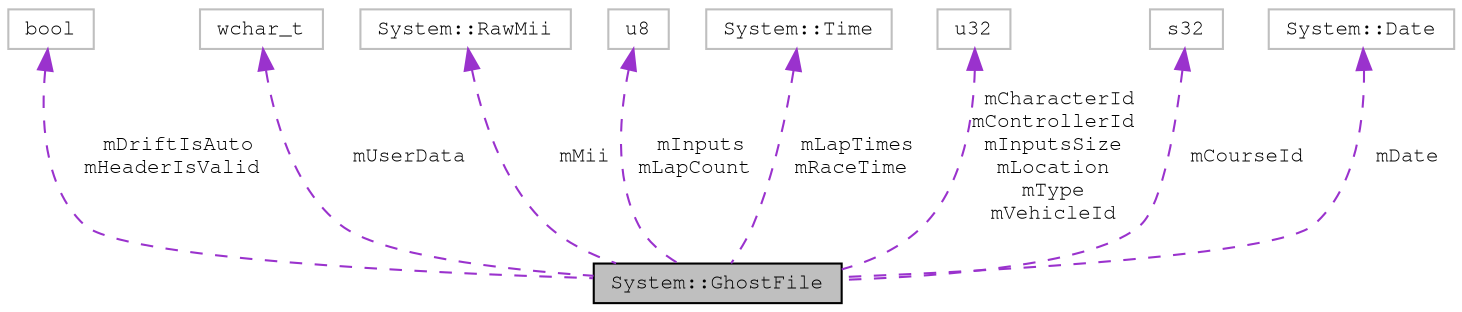 digraph "System::GhostFile"
{
 // LATEX_PDF_SIZE
  edge [fontname="FreeMono",fontsize="10",labelfontname="FreeMono",labelfontsize="10"];
  node [fontname="FreeMono",fontsize="10",shape=record];
  Node1 [label="System::GhostFile",height=0.2,width=0.4,color="black", fillcolor="grey75", style="filled", fontcolor="black",tooltip=" "];
  Node2 -> Node1 [dir="back",color="darkorchid3",fontsize="10",style="dashed",label=" mDriftIsAuto\nmHeaderIsValid" ,fontname="FreeMono"];
  Node2 [label="bool",height=0.2,width=0.4,color="grey75", fillcolor="white", style="filled",tooltip=" "];
  Node3 -> Node1 [dir="back",color="darkorchid3",fontsize="10",style="dashed",label=" mUserData" ,fontname="FreeMono"];
  Node3 [label="wchar_t",height=0.2,width=0.4,color="grey75", fillcolor="white", style="filled",tooltip=" "];
  Node4 -> Node1 [dir="back",color="darkorchid3",fontsize="10",style="dashed",label=" mMii" ,fontname="FreeMono"];
  Node4 [label="System::RawMii",height=0.2,width=0.4,color="grey75", fillcolor="white", style="filled",URL="$class_system_1_1_raw_mii.html",tooltip=" "];
  Node5 -> Node1 [dir="back",color="darkorchid3",fontsize="10",style="dashed",label=" mInputs\nmLapCount" ,fontname="FreeMono"];
  Node5 [label="u8",height=0.2,width=0.4,color="grey75", fillcolor="white", style="filled",tooltip=" "];
  Node6 -> Node1 [dir="back",color="darkorchid3",fontsize="10",style="dashed",label=" mLapTimes\nmRaceTime" ,fontname="FreeMono"];
  Node6 [label="System::Time",height=0.2,width=0.4,color="grey75", fillcolor="white", style="filled",URL="$class_system_1_1_time.html",tooltip=" "];
  Node7 -> Node1 [dir="back",color="darkorchid3",fontsize="10",style="dashed",label=" mCharacterId\nmControllerId\nmInputsSize\nmLocation\nmType\nmVehicleId" ,fontname="FreeMono"];
  Node7 [label="u32",height=0.2,width=0.4,color="grey75", fillcolor="white", style="filled",tooltip=" "];
  Node8 -> Node1 [dir="back",color="darkorchid3",fontsize="10",style="dashed",label=" mCourseId" ,fontname="FreeMono"];
  Node8 [label="s32",height=0.2,width=0.4,color="grey75", fillcolor="white", style="filled",tooltip=" "];
  Node9 -> Node1 [dir="back",color="darkorchid3",fontsize="10",style="dashed",label=" mDate" ,fontname="FreeMono"];
  Node9 [label="System::Date",height=0.2,width=0.4,color="grey75", fillcolor="white", style="filled",URL="$class_system_1_1_date.html",tooltip=" "];
}
